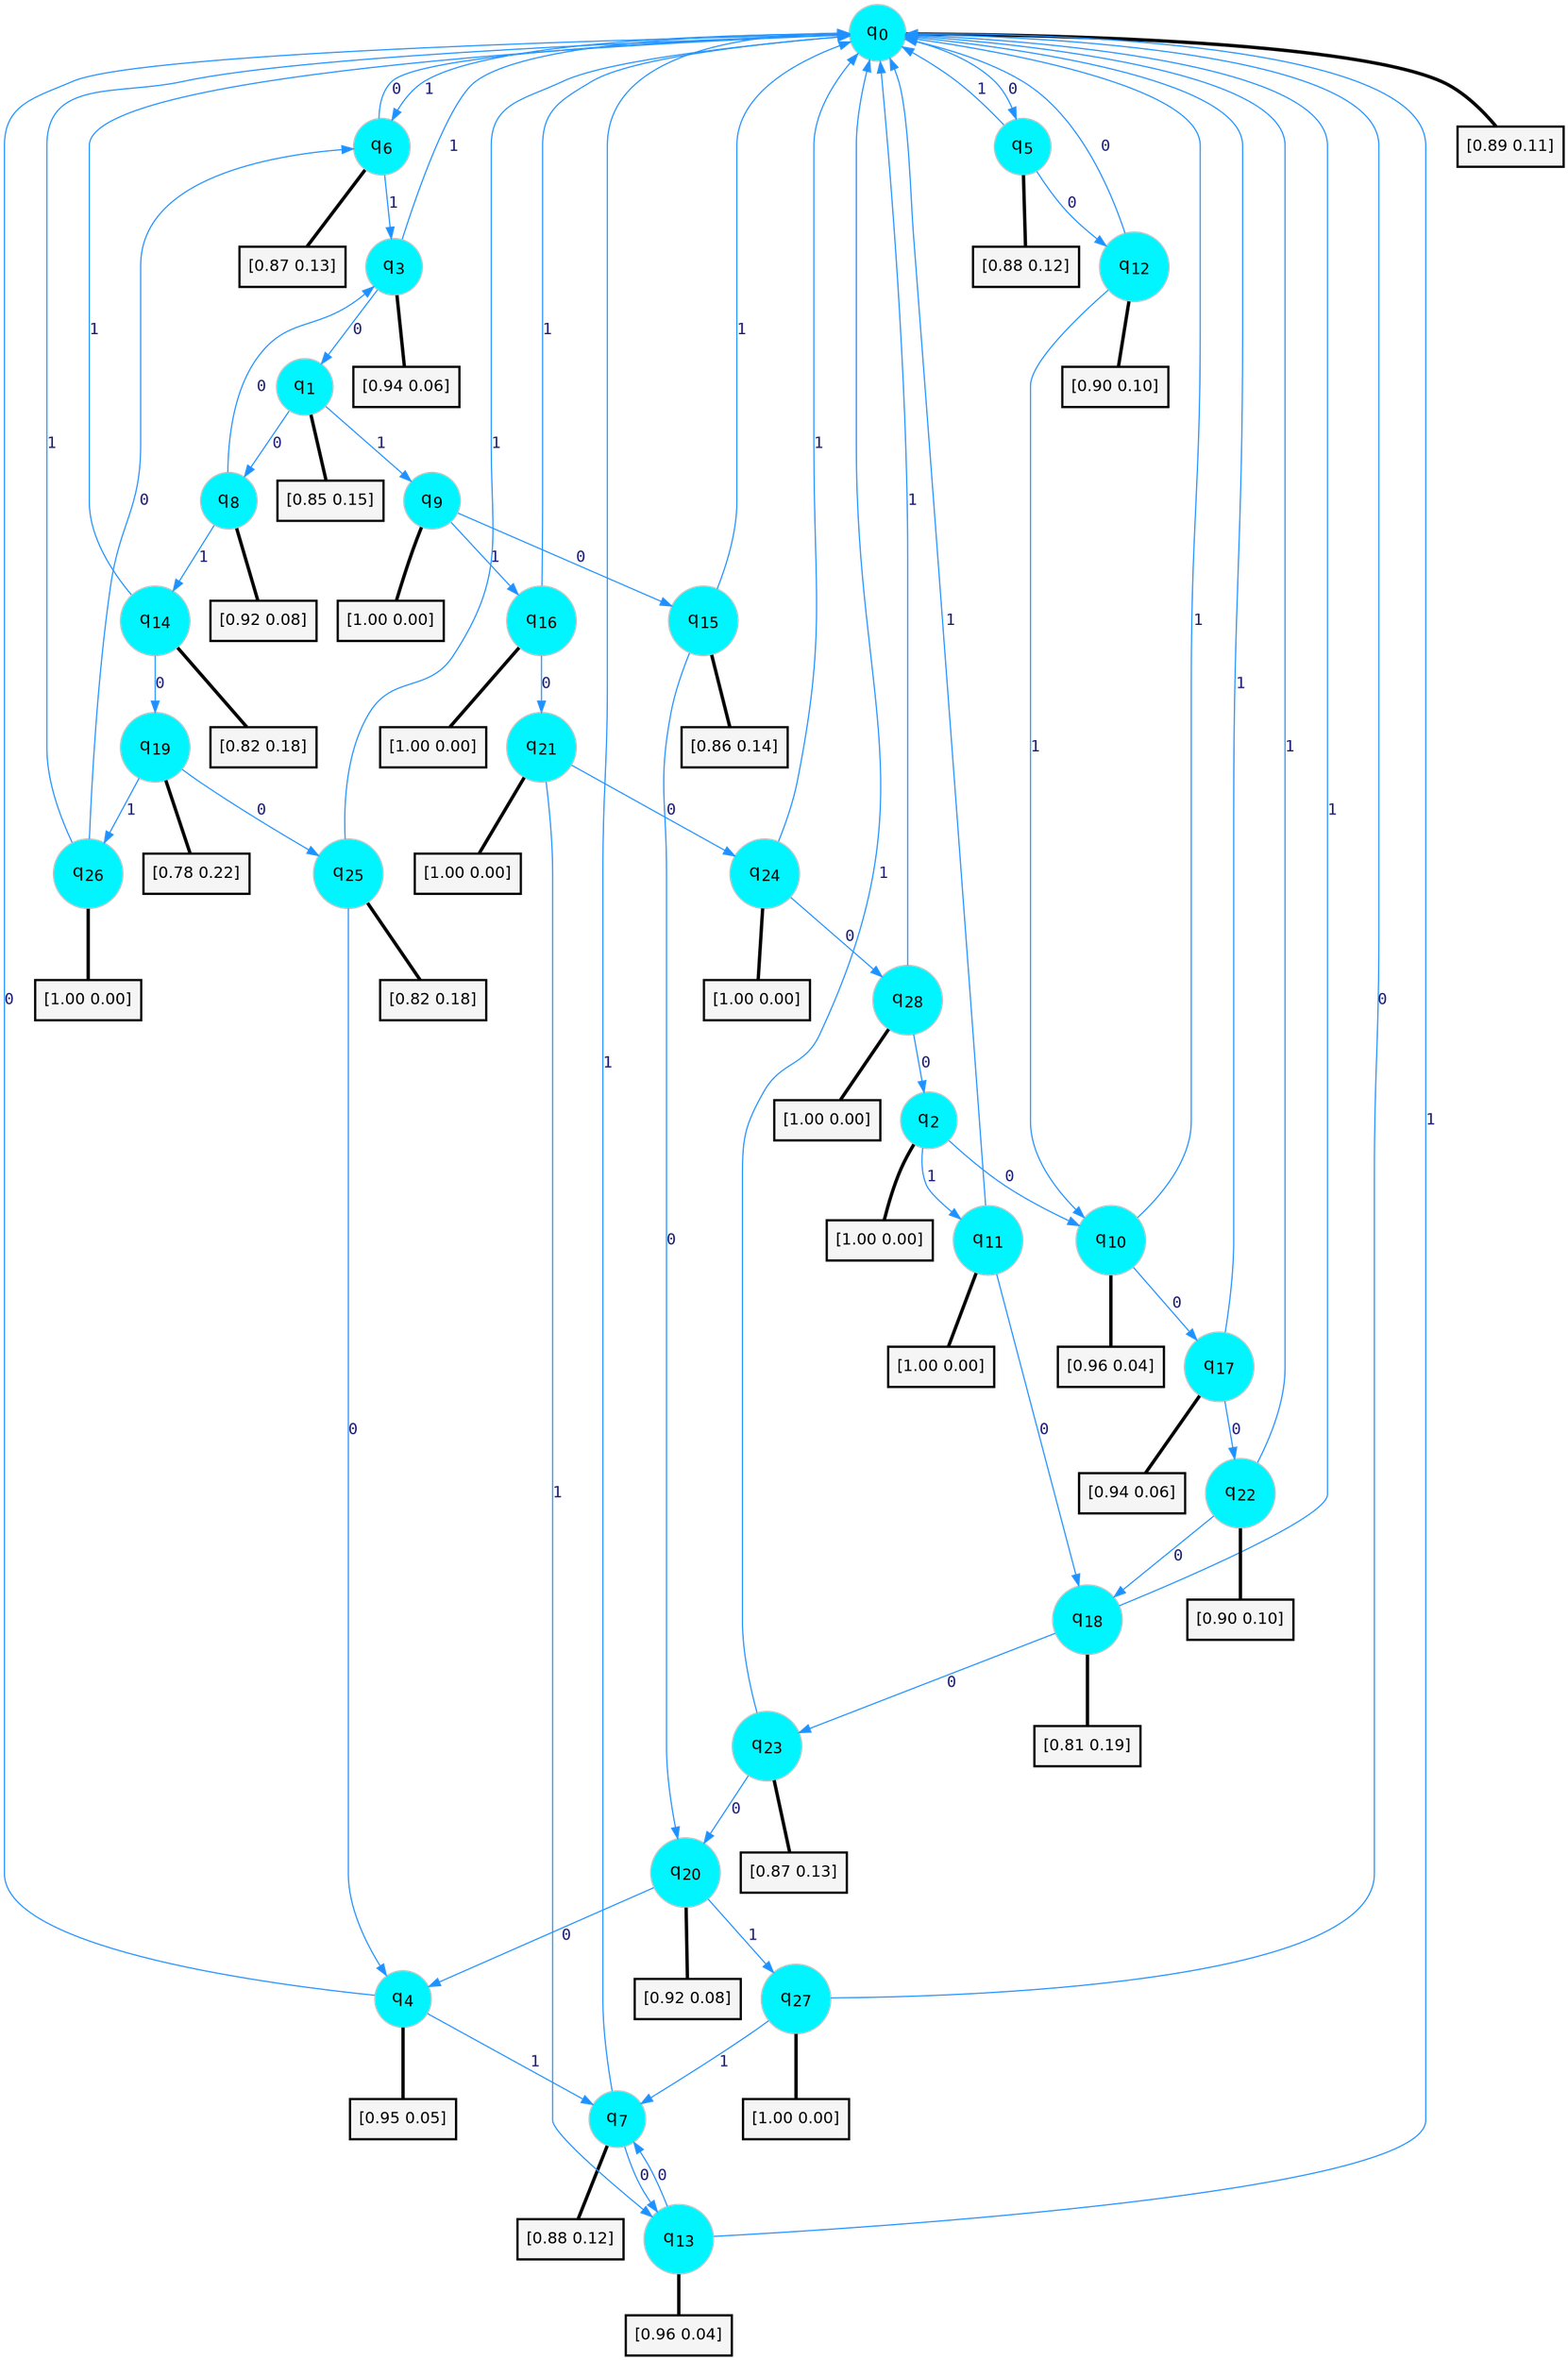 digraph G {
graph [
bgcolor=transparent, dpi=300, rankdir=TD, size="40,25"];
node [
color=gray, fillcolor=turquoise1, fontcolor=black, fontname=Helvetica, fontsize=16, fontweight=bold, shape=circle, style=filled];
edge [
arrowsize=1, color=dodgerblue1, fontcolor=midnightblue, fontname=courier, fontweight=bold, penwidth=1, style=solid, weight=20];
0[label=<q<SUB>0</SUB>>];
1[label=<q<SUB>1</SUB>>];
2[label=<q<SUB>2</SUB>>];
3[label=<q<SUB>3</SUB>>];
4[label=<q<SUB>4</SUB>>];
5[label=<q<SUB>5</SUB>>];
6[label=<q<SUB>6</SUB>>];
7[label=<q<SUB>7</SUB>>];
8[label=<q<SUB>8</SUB>>];
9[label=<q<SUB>9</SUB>>];
10[label=<q<SUB>10</SUB>>];
11[label=<q<SUB>11</SUB>>];
12[label=<q<SUB>12</SUB>>];
13[label=<q<SUB>13</SUB>>];
14[label=<q<SUB>14</SUB>>];
15[label=<q<SUB>15</SUB>>];
16[label=<q<SUB>16</SUB>>];
17[label=<q<SUB>17</SUB>>];
18[label=<q<SUB>18</SUB>>];
19[label=<q<SUB>19</SUB>>];
20[label=<q<SUB>20</SUB>>];
21[label=<q<SUB>21</SUB>>];
22[label=<q<SUB>22</SUB>>];
23[label=<q<SUB>23</SUB>>];
24[label=<q<SUB>24</SUB>>];
25[label=<q<SUB>25</SUB>>];
26[label=<q<SUB>26</SUB>>];
27[label=<q<SUB>27</SUB>>];
28[label=<q<SUB>28</SUB>>];
29[label="[0.89 0.11]", shape=box,fontcolor=black, fontname=Helvetica, fontsize=14, penwidth=2, fillcolor=whitesmoke,color=black];
30[label="[0.85 0.15]", shape=box,fontcolor=black, fontname=Helvetica, fontsize=14, penwidth=2, fillcolor=whitesmoke,color=black];
31[label="[1.00 0.00]", shape=box,fontcolor=black, fontname=Helvetica, fontsize=14, penwidth=2, fillcolor=whitesmoke,color=black];
32[label="[0.94 0.06]", shape=box,fontcolor=black, fontname=Helvetica, fontsize=14, penwidth=2, fillcolor=whitesmoke,color=black];
33[label="[0.95 0.05]", shape=box,fontcolor=black, fontname=Helvetica, fontsize=14, penwidth=2, fillcolor=whitesmoke,color=black];
34[label="[0.88 0.12]", shape=box,fontcolor=black, fontname=Helvetica, fontsize=14, penwidth=2, fillcolor=whitesmoke,color=black];
35[label="[0.87 0.13]", shape=box,fontcolor=black, fontname=Helvetica, fontsize=14, penwidth=2, fillcolor=whitesmoke,color=black];
36[label="[0.88 0.12]", shape=box,fontcolor=black, fontname=Helvetica, fontsize=14, penwidth=2, fillcolor=whitesmoke,color=black];
37[label="[0.92 0.08]", shape=box,fontcolor=black, fontname=Helvetica, fontsize=14, penwidth=2, fillcolor=whitesmoke,color=black];
38[label="[1.00 0.00]", shape=box,fontcolor=black, fontname=Helvetica, fontsize=14, penwidth=2, fillcolor=whitesmoke,color=black];
39[label="[0.96 0.04]", shape=box,fontcolor=black, fontname=Helvetica, fontsize=14, penwidth=2, fillcolor=whitesmoke,color=black];
40[label="[1.00 0.00]", shape=box,fontcolor=black, fontname=Helvetica, fontsize=14, penwidth=2, fillcolor=whitesmoke,color=black];
41[label="[0.90 0.10]", shape=box,fontcolor=black, fontname=Helvetica, fontsize=14, penwidth=2, fillcolor=whitesmoke,color=black];
42[label="[0.96 0.04]", shape=box,fontcolor=black, fontname=Helvetica, fontsize=14, penwidth=2, fillcolor=whitesmoke,color=black];
43[label="[0.82 0.18]", shape=box,fontcolor=black, fontname=Helvetica, fontsize=14, penwidth=2, fillcolor=whitesmoke,color=black];
44[label="[0.86 0.14]", shape=box,fontcolor=black, fontname=Helvetica, fontsize=14, penwidth=2, fillcolor=whitesmoke,color=black];
45[label="[1.00 0.00]", shape=box,fontcolor=black, fontname=Helvetica, fontsize=14, penwidth=2, fillcolor=whitesmoke,color=black];
46[label="[0.94 0.06]", shape=box,fontcolor=black, fontname=Helvetica, fontsize=14, penwidth=2, fillcolor=whitesmoke,color=black];
47[label="[0.81 0.19]", shape=box,fontcolor=black, fontname=Helvetica, fontsize=14, penwidth=2, fillcolor=whitesmoke,color=black];
48[label="[0.78 0.22]", shape=box,fontcolor=black, fontname=Helvetica, fontsize=14, penwidth=2, fillcolor=whitesmoke,color=black];
49[label="[0.92 0.08]", shape=box,fontcolor=black, fontname=Helvetica, fontsize=14, penwidth=2, fillcolor=whitesmoke,color=black];
50[label="[1.00 0.00]", shape=box,fontcolor=black, fontname=Helvetica, fontsize=14, penwidth=2, fillcolor=whitesmoke,color=black];
51[label="[0.90 0.10]", shape=box,fontcolor=black, fontname=Helvetica, fontsize=14, penwidth=2, fillcolor=whitesmoke,color=black];
52[label="[0.87 0.13]", shape=box,fontcolor=black, fontname=Helvetica, fontsize=14, penwidth=2, fillcolor=whitesmoke,color=black];
53[label="[1.00 0.00]", shape=box,fontcolor=black, fontname=Helvetica, fontsize=14, penwidth=2, fillcolor=whitesmoke,color=black];
54[label="[0.82 0.18]", shape=box,fontcolor=black, fontname=Helvetica, fontsize=14, penwidth=2, fillcolor=whitesmoke,color=black];
55[label="[1.00 0.00]", shape=box,fontcolor=black, fontname=Helvetica, fontsize=14, penwidth=2, fillcolor=whitesmoke,color=black];
56[label="[1.00 0.00]", shape=box,fontcolor=black, fontname=Helvetica, fontsize=14, penwidth=2, fillcolor=whitesmoke,color=black];
57[label="[1.00 0.00]", shape=box,fontcolor=black, fontname=Helvetica, fontsize=14, penwidth=2, fillcolor=whitesmoke,color=black];
0->5 [label=0];
0->6 [label=1];
0->29 [arrowhead=none, penwidth=3,color=black];
1->8 [label=0];
1->9 [label=1];
1->30 [arrowhead=none, penwidth=3,color=black];
2->10 [label=0];
2->11 [label=1];
2->31 [arrowhead=none, penwidth=3,color=black];
3->1 [label=0];
3->0 [label=1];
3->32 [arrowhead=none, penwidth=3,color=black];
4->0 [label=0];
4->7 [label=1];
4->33 [arrowhead=none, penwidth=3,color=black];
5->12 [label=0];
5->0 [label=1];
5->34 [arrowhead=none, penwidth=3,color=black];
6->0 [label=0];
6->3 [label=1];
6->35 [arrowhead=none, penwidth=3,color=black];
7->13 [label=0];
7->0 [label=1];
7->36 [arrowhead=none, penwidth=3,color=black];
8->3 [label=0];
8->14 [label=1];
8->37 [arrowhead=none, penwidth=3,color=black];
9->15 [label=0];
9->16 [label=1];
9->38 [arrowhead=none, penwidth=3,color=black];
10->17 [label=0];
10->0 [label=1];
10->39 [arrowhead=none, penwidth=3,color=black];
11->18 [label=0];
11->0 [label=1];
11->40 [arrowhead=none, penwidth=3,color=black];
12->0 [label=0];
12->10 [label=1];
12->41 [arrowhead=none, penwidth=3,color=black];
13->7 [label=0];
13->0 [label=1];
13->42 [arrowhead=none, penwidth=3,color=black];
14->19 [label=0];
14->0 [label=1];
14->43 [arrowhead=none, penwidth=3,color=black];
15->20 [label=0];
15->0 [label=1];
15->44 [arrowhead=none, penwidth=3,color=black];
16->21 [label=0];
16->0 [label=1];
16->45 [arrowhead=none, penwidth=3,color=black];
17->22 [label=0];
17->0 [label=1];
17->46 [arrowhead=none, penwidth=3,color=black];
18->23 [label=0];
18->0 [label=1];
18->47 [arrowhead=none, penwidth=3,color=black];
19->25 [label=0];
19->26 [label=1];
19->48 [arrowhead=none, penwidth=3,color=black];
20->4 [label=0];
20->27 [label=1];
20->49 [arrowhead=none, penwidth=3,color=black];
21->24 [label=0];
21->13 [label=1];
21->50 [arrowhead=none, penwidth=3,color=black];
22->18 [label=0];
22->0 [label=1];
22->51 [arrowhead=none, penwidth=3,color=black];
23->20 [label=0];
23->0 [label=1];
23->52 [arrowhead=none, penwidth=3,color=black];
24->28 [label=0];
24->0 [label=1];
24->53 [arrowhead=none, penwidth=3,color=black];
25->4 [label=0];
25->0 [label=1];
25->54 [arrowhead=none, penwidth=3,color=black];
26->6 [label=0];
26->0 [label=1];
26->55 [arrowhead=none, penwidth=3,color=black];
27->0 [label=0];
27->7 [label=1];
27->56 [arrowhead=none, penwidth=3,color=black];
28->2 [label=0];
28->0 [label=1];
28->57 [arrowhead=none, penwidth=3,color=black];
}
